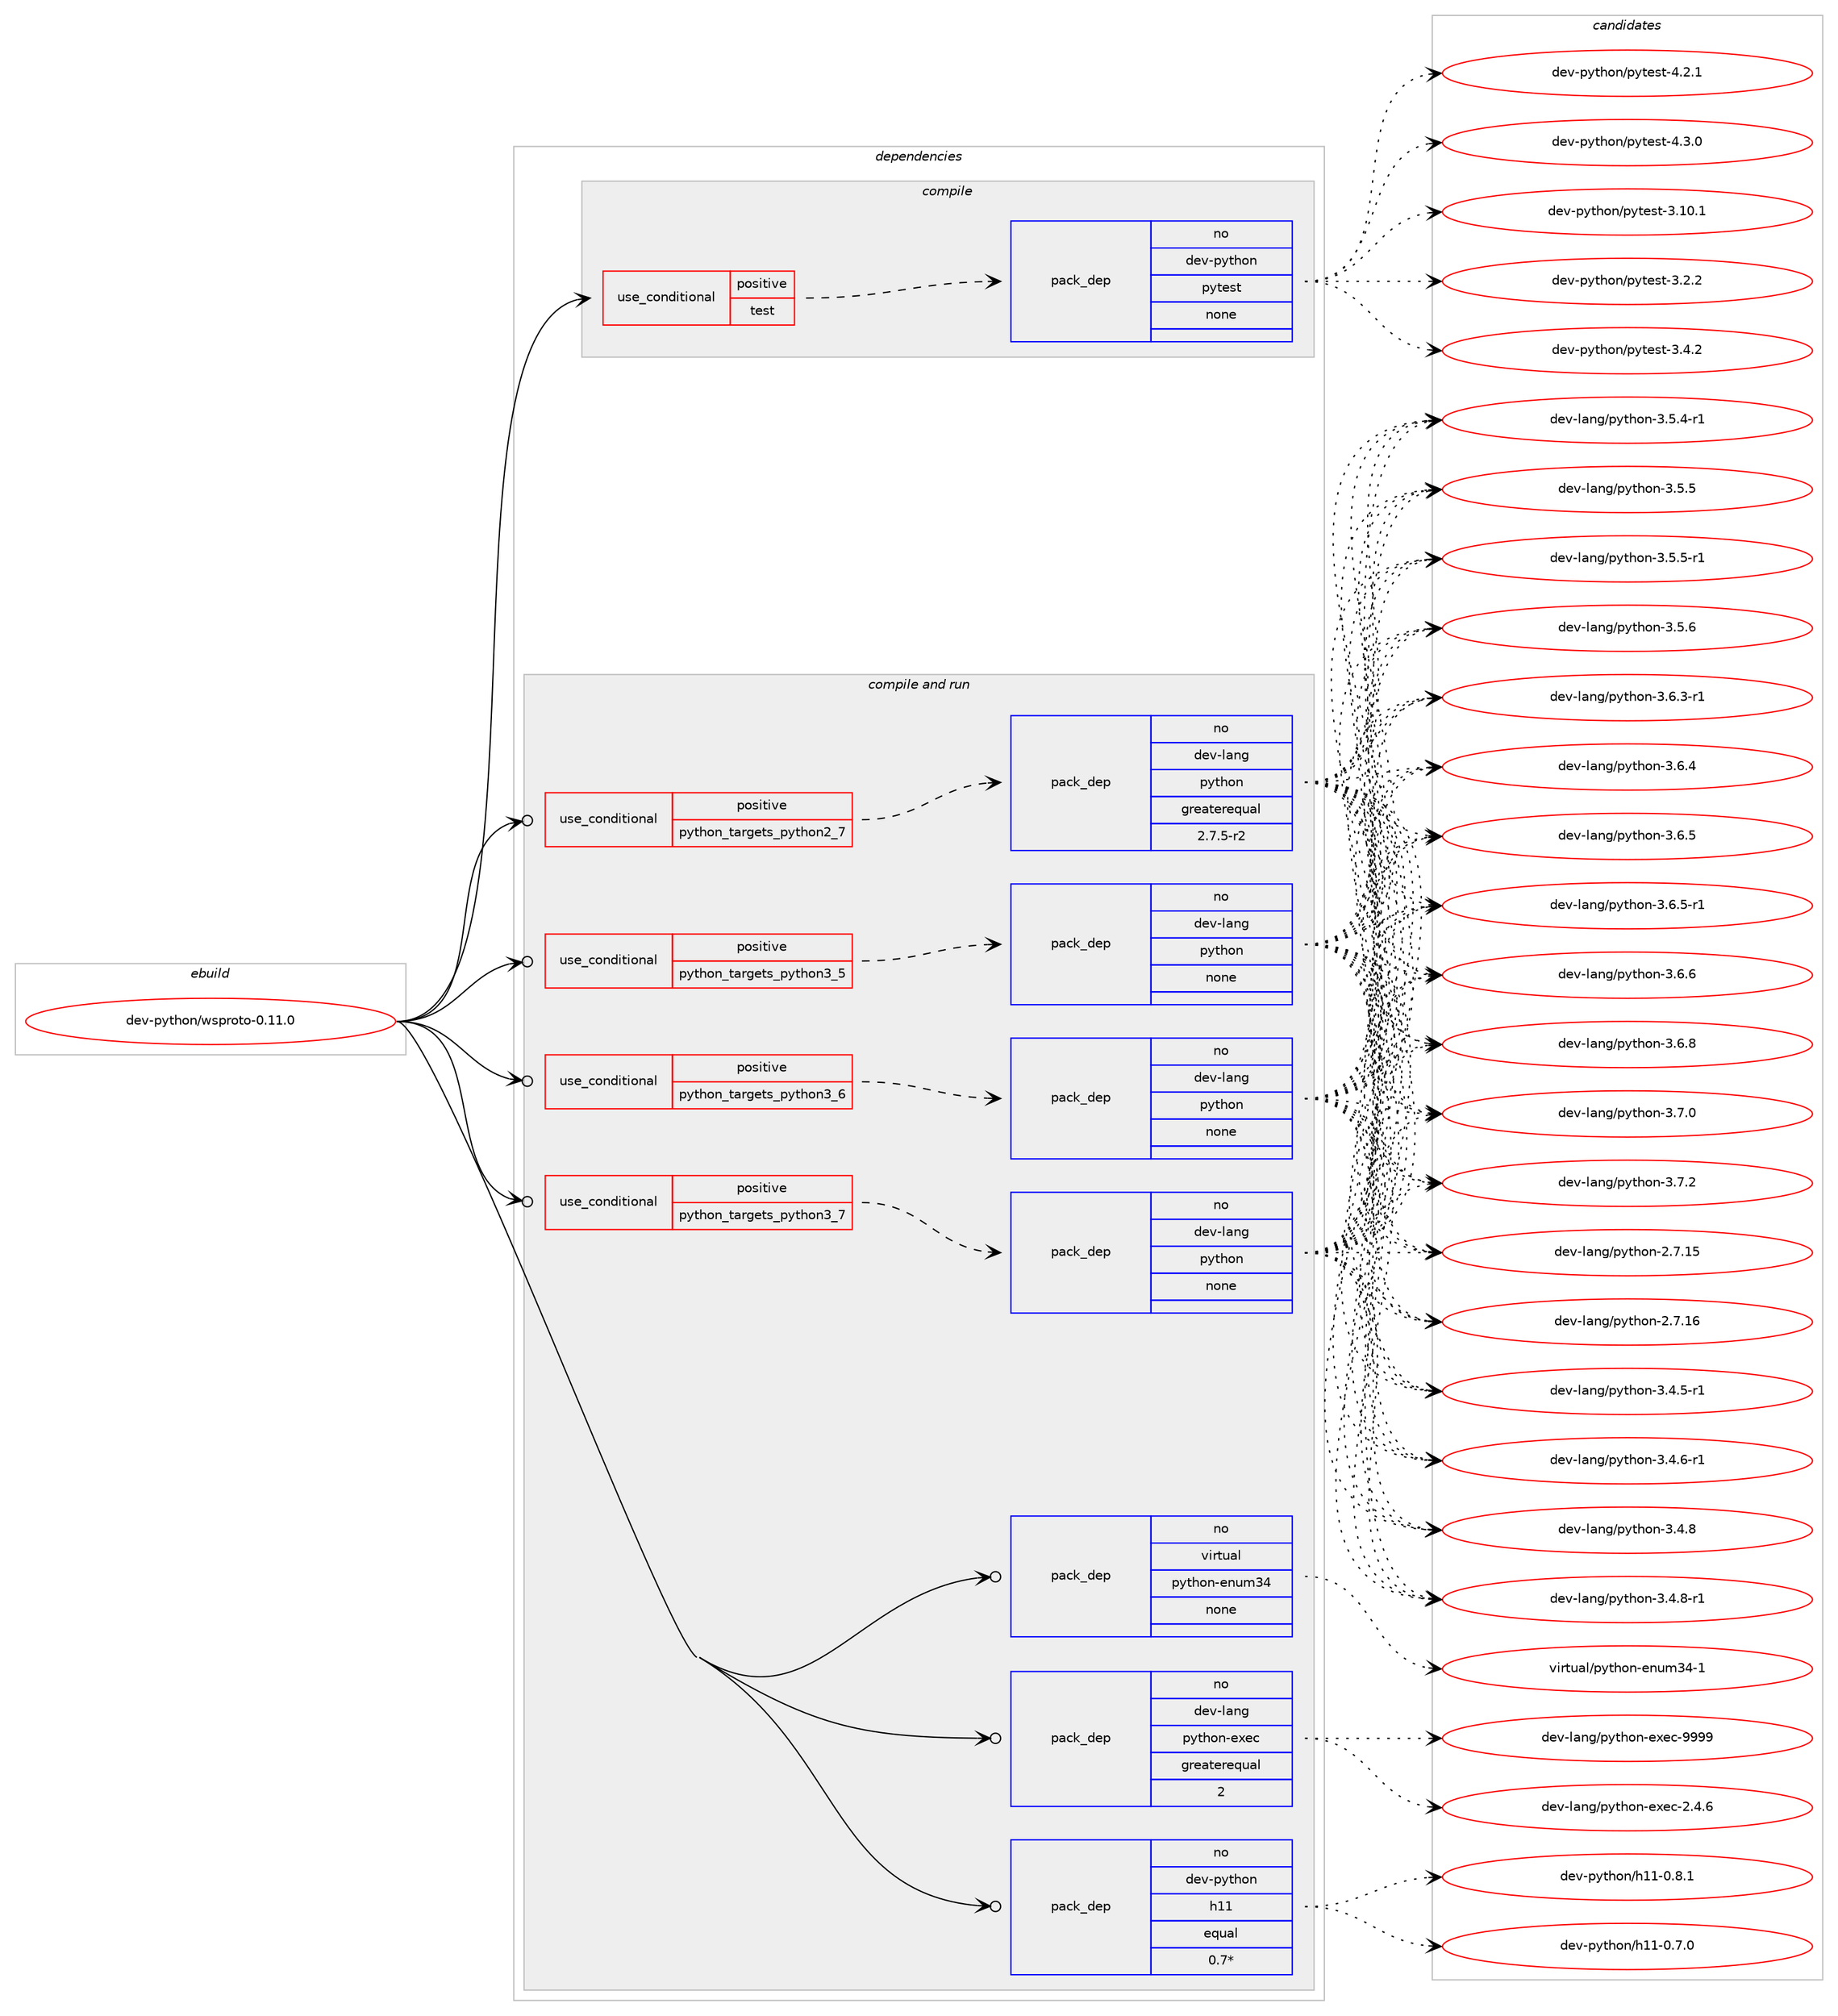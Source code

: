 digraph prolog {

# *************
# Graph options
# *************

newrank=true;
concentrate=true;
compound=true;
graph [rankdir=LR,fontname=Helvetica,fontsize=10,ranksep=1.5];#, ranksep=2.5, nodesep=0.2];
edge  [arrowhead=vee];
node  [fontname=Helvetica,fontsize=10];

# **********
# The ebuild
# **********

subgraph cluster_leftcol {
color=gray;
rank=same;
label=<<i>ebuild</i>>;
id [label="dev-python/wsproto-0.11.0", color=red, width=4, href="../dev-python/wsproto-0.11.0.svg"];
}

# ****************
# The dependencies
# ****************

subgraph cluster_midcol {
color=gray;
label=<<i>dependencies</i>>;
subgraph cluster_compile {
fillcolor="#eeeeee";
style=filled;
label=<<i>compile</i>>;
subgraph cond386951 {
dependency1448338 [label=<<TABLE BORDER="0" CELLBORDER="1" CELLSPACING="0" CELLPADDING="4"><TR><TD ROWSPAN="3" CELLPADDING="10">use_conditional</TD></TR><TR><TD>positive</TD></TR><TR><TD>test</TD></TR></TABLE>>, shape=none, color=red];
subgraph pack1038017 {
dependency1448339 [label=<<TABLE BORDER="0" CELLBORDER="1" CELLSPACING="0" CELLPADDING="4" WIDTH="220"><TR><TD ROWSPAN="6" CELLPADDING="30">pack_dep</TD></TR><TR><TD WIDTH="110">no</TD></TR><TR><TD>dev-python</TD></TR><TR><TD>pytest</TD></TR><TR><TD>none</TD></TR><TR><TD></TD></TR></TABLE>>, shape=none, color=blue];
}
dependency1448338:e -> dependency1448339:w [weight=20,style="dashed",arrowhead="vee"];
}
id:e -> dependency1448338:w [weight=20,style="solid",arrowhead="vee"];
}
subgraph cluster_compileandrun {
fillcolor="#eeeeee";
style=filled;
label=<<i>compile and run</i>>;
subgraph cond386952 {
dependency1448340 [label=<<TABLE BORDER="0" CELLBORDER="1" CELLSPACING="0" CELLPADDING="4"><TR><TD ROWSPAN="3" CELLPADDING="10">use_conditional</TD></TR><TR><TD>positive</TD></TR><TR><TD>python_targets_python2_7</TD></TR></TABLE>>, shape=none, color=red];
subgraph pack1038018 {
dependency1448341 [label=<<TABLE BORDER="0" CELLBORDER="1" CELLSPACING="0" CELLPADDING="4" WIDTH="220"><TR><TD ROWSPAN="6" CELLPADDING="30">pack_dep</TD></TR><TR><TD WIDTH="110">no</TD></TR><TR><TD>dev-lang</TD></TR><TR><TD>python</TD></TR><TR><TD>greaterequal</TD></TR><TR><TD>2.7.5-r2</TD></TR></TABLE>>, shape=none, color=blue];
}
dependency1448340:e -> dependency1448341:w [weight=20,style="dashed",arrowhead="vee"];
}
id:e -> dependency1448340:w [weight=20,style="solid",arrowhead="odotvee"];
subgraph cond386953 {
dependency1448342 [label=<<TABLE BORDER="0" CELLBORDER="1" CELLSPACING="0" CELLPADDING="4"><TR><TD ROWSPAN="3" CELLPADDING="10">use_conditional</TD></TR><TR><TD>positive</TD></TR><TR><TD>python_targets_python3_5</TD></TR></TABLE>>, shape=none, color=red];
subgraph pack1038019 {
dependency1448343 [label=<<TABLE BORDER="0" CELLBORDER="1" CELLSPACING="0" CELLPADDING="4" WIDTH="220"><TR><TD ROWSPAN="6" CELLPADDING="30">pack_dep</TD></TR><TR><TD WIDTH="110">no</TD></TR><TR><TD>dev-lang</TD></TR><TR><TD>python</TD></TR><TR><TD>none</TD></TR><TR><TD></TD></TR></TABLE>>, shape=none, color=blue];
}
dependency1448342:e -> dependency1448343:w [weight=20,style="dashed",arrowhead="vee"];
}
id:e -> dependency1448342:w [weight=20,style="solid",arrowhead="odotvee"];
subgraph cond386954 {
dependency1448344 [label=<<TABLE BORDER="0" CELLBORDER="1" CELLSPACING="0" CELLPADDING="4"><TR><TD ROWSPAN="3" CELLPADDING="10">use_conditional</TD></TR><TR><TD>positive</TD></TR><TR><TD>python_targets_python3_6</TD></TR></TABLE>>, shape=none, color=red];
subgraph pack1038020 {
dependency1448345 [label=<<TABLE BORDER="0" CELLBORDER="1" CELLSPACING="0" CELLPADDING="4" WIDTH="220"><TR><TD ROWSPAN="6" CELLPADDING="30">pack_dep</TD></TR><TR><TD WIDTH="110">no</TD></TR><TR><TD>dev-lang</TD></TR><TR><TD>python</TD></TR><TR><TD>none</TD></TR><TR><TD></TD></TR></TABLE>>, shape=none, color=blue];
}
dependency1448344:e -> dependency1448345:w [weight=20,style="dashed",arrowhead="vee"];
}
id:e -> dependency1448344:w [weight=20,style="solid",arrowhead="odotvee"];
subgraph cond386955 {
dependency1448346 [label=<<TABLE BORDER="0" CELLBORDER="1" CELLSPACING="0" CELLPADDING="4"><TR><TD ROWSPAN="3" CELLPADDING="10">use_conditional</TD></TR><TR><TD>positive</TD></TR><TR><TD>python_targets_python3_7</TD></TR></TABLE>>, shape=none, color=red];
subgraph pack1038021 {
dependency1448347 [label=<<TABLE BORDER="0" CELLBORDER="1" CELLSPACING="0" CELLPADDING="4" WIDTH="220"><TR><TD ROWSPAN="6" CELLPADDING="30">pack_dep</TD></TR><TR><TD WIDTH="110">no</TD></TR><TR><TD>dev-lang</TD></TR><TR><TD>python</TD></TR><TR><TD>none</TD></TR><TR><TD></TD></TR></TABLE>>, shape=none, color=blue];
}
dependency1448346:e -> dependency1448347:w [weight=20,style="dashed",arrowhead="vee"];
}
id:e -> dependency1448346:w [weight=20,style="solid",arrowhead="odotvee"];
subgraph pack1038022 {
dependency1448348 [label=<<TABLE BORDER="0" CELLBORDER="1" CELLSPACING="0" CELLPADDING="4" WIDTH="220"><TR><TD ROWSPAN="6" CELLPADDING="30">pack_dep</TD></TR><TR><TD WIDTH="110">no</TD></TR><TR><TD>dev-lang</TD></TR><TR><TD>python-exec</TD></TR><TR><TD>greaterequal</TD></TR><TR><TD>2</TD></TR></TABLE>>, shape=none, color=blue];
}
id:e -> dependency1448348:w [weight=20,style="solid",arrowhead="odotvee"];
subgraph pack1038023 {
dependency1448349 [label=<<TABLE BORDER="0" CELLBORDER="1" CELLSPACING="0" CELLPADDING="4" WIDTH="220"><TR><TD ROWSPAN="6" CELLPADDING="30">pack_dep</TD></TR><TR><TD WIDTH="110">no</TD></TR><TR><TD>dev-python</TD></TR><TR><TD>h11</TD></TR><TR><TD>equal</TD></TR><TR><TD>0.7*</TD></TR></TABLE>>, shape=none, color=blue];
}
id:e -> dependency1448349:w [weight=20,style="solid",arrowhead="odotvee"];
subgraph pack1038024 {
dependency1448350 [label=<<TABLE BORDER="0" CELLBORDER="1" CELLSPACING="0" CELLPADDING="4" WIDTH="220"><TR><TD ROWSPAN="6" CELLPADDING="30">pack_dep</TD></TR><TR><TD WIDTH="110">no</TD></TR><TR><TD>virtual</TD></TR><TR><TD>python-enum34</TD></TR><TR><TD>none</TD></TR><TR><TD></TD></TR></TABLE>>, shape=none, color=blue];
}
id:e -> dependency1448350:w [weight=20,style="solid",arrowhead="odotvee"];
}
subgraph cluster_run {
fillcolor="#eeeeee";
style=filled;
label=<<i>run</i>>;
}
}

# **************
# The candidates
# **************

subgraph cluster_choices {
rank=same;
color=gray;
label=<<i>candidates</i>>;

subgraph choice1038017 {
color=black;
nodesep=1;
choice100101118451121211161041111104711212111610111511645514649484649 [label="dev-python/pytest-3.10.1", color=red, width=4,href="../dev-python/pytest-3.10.1.svg"];
choice1001011184511212111610411111047112121116101115116455146504650 [label="dev-python/pytest-3.2.2", color=red, width=4,href="../dev-python/pytest-3.2.2.svg"];
choice1001011184511212111610411111047112121116101115116455146524650 [label="dev-python/pytest-3.4.2", color=red, width=4,href="../dev-python/pytest-3.4.2.svg"];
choice1001011184511212111610411111047112121116101115116455246504649 [label="dev-python/pytest-4.2.1", color=red, width=4,href="../dev-python/pytest-4.2.1.svg"];
choice1001011184511212111610411111047112121116101115116455246514648 [label="dev-python/pytest-4.3.0", color=red, width=4,href="../dev-python/pytest-4.3.0.svg"];
dependency1448339:e -> choice100101118451121211161041111104711212111610111511645514649484649:w [style=dotted,weight="100"];
dependency1448339:e -> choice1001011184511212111610411111047112121116101115116455146504650:w [style=dotted,weight="100"];
dependency1448339:e -> choice1001011184511212111610411111047112121116101115116455146524650:w [style=dotted,weight="100"];
dependency1448339:e -> choice1001011184511212111610411111047112121116101115116455246504649:w [style=dotted,weight="100"];
dependency1448339:e -> choice1001011184511212111610411111047112121116101115116455246514648:w [style=dotted,weight="100"];
}
subgraph choice1038018 {
color=black;
nodesep=1;
choice10010111845108971101034711212111610411111045504655464953 [label="dev-lang/python-2.7.15", color=red, width=4,href="../dev-lang/python-2.7.15.svg"];
choice10010111845108971101034711212111610411111045504655464954 [label="dev-lang/python-2.7.16", color=red, width=4,href="../dev-lang/python-2.7.16.svg"];
choice1001011184510897110103471121211161041111104551465246534511449 [label="dev-lang/python-3.4.5-r1", color=red, width=4,href="../dev-lang/python-3.4.5-r1.svg"];
choice1001011184510897110103471121211161041111104551465246544511449 [label="dev-lang/python-3.4.6-r1", color=red, width=4,href="../dev-lang/python-3.4.6-r1.svg"];
choice100101118451089711010347112121116104111110455146524656 [label="dev-lang/python-3.4.8", color=red, width=4,href="../dev-lang/python-3.4.8.svg"];
choice1001011184510897110103471121211161041111104551465246564511449 [label="dev-lang/python-3.4.8-r1", color=red, width=4,href="../dev-lang/python-3.4.8-r1.svg"];
choice1001011184510897110103471121211161041111104551465346524511449 [label="dev-lang/python-3.5.4-r1", color=red, width=4,href="../dev-lang/python-3.5.4-r1.svg"];
choice100101118451089711010347112121116104111110455146534653 [label="dev-lang/python-3.5.5", color=red, width=4,href="../dev-lang/python-3.5.5.svg"];
choice1001011184510897110103471121211161041111104551465346534511449 [label="dev-lang/python-3.5.5-r1", color=red, width=4,href="../dev-lang/python-3.5.5-r1.svg"];
choice100101118451089711010347112121116104111110455146534654 [label="dev-lang/python-3.5.6", color=red, width=4,href="../dev-lang/python-3.5.6.svg"];
choice1001011184510897110103471121211161041111104551465446514511449 [label="dev-lang/python-3.6.3-r1", color=red, width=4,href="../dev-lang/python-3.6.3-r1.svg"];
choice100101118451089711010347112121116104111110455146544652 [label="dev-lang/python-3.6.4", color=red, width=4,href="../dev-lang/python-3.6.4.svg"];
choice100101118451089711010347112121116104111110455146544653 [label="dev-lang/python-3.6.5", color=red, width=4,href="../dev-lang/python-3.6.5.svg"];
choice1001011184510897110103471121211161041111104551465446534511449 [label="dev-lang/python-3.6.5-r1", color=red, width=4,href="../dev-lang/python-3.6.5-r1.svg"];
choice100101118451089711010347112121116104111110455146544654 [label="dev-lang/python-3.6.6", color=red, width=4,href="../dev-lang/python-3.6.6.svg"];
choice100101118451089711010347112121116104111110455146544656 [label="dev-lang/python-3.6.8", color=red, width=4,href="../dev-lang/python-3.6.8.svg"];
choice100101118451089711010347112121116104111110455146554648 [label="dev-lang/python-3.7.0", color=red, width=4,href="../dev-lang/python-3.7.0.svg"];
choice100101118451089711010347112121116104111110455146554650 [label="dev-lang/python-3.7.2", color=red, width=4,href="../dev-lang/python-3.7.2.svg"];
dependency1448341:e -> choice10010111845108971101034711212111610411111045504655464953:w [style=dotted,weight="100"];
dependency1448341:e -> choice10010111845108971101034711212111610411111045504655464954:w [style=dotted,weight="100"];
dependency1448341:e -> choice1001011184510897110103471121211161041111104551465246534511449:w [style=dotted,weight="100"];
dependency1448341:e -> choice1001011184510897110103471121211161041111104551465246544511449:w [style=dotted,weight="100"];
dependency1448341:e -> choice100101118451089711010347112121116104111110455146524656:w [style=dotted,weight="100"];
dependency1448341:e -> choice1001011184510897110103471121211161041111104551465246564511449:w [style=dotted,weight="100"];
dependency1448341:e -> choice1001011184510897110103471121211161041111104551465346524511449:w [style=dotted,weight="100"];
dependency1448341:e -> choice100101118451089711010347112121116104111110455146534653:w [style=dotted,weight="100"];
dependency1448341:e -> choice1001011184510897110103471121211161041111104551465346534511449:w [style=dotted,weight="100"];
dependency1448341:e -> choice100101118451089711010347112121116104111110455146534654:w [style=dotted,weight="100"];
dependency1448341:e -> choice1001011184510897110103471121211161041111104551465446514511449:w [style=dotted,weight="100"];
dependency1448341:e -> choice100101118451089711010347112121116104111110455146544652:w [style=dotted,weight="100"];
dependency1448341:e -> choice100101118451089711010347112121116104111110455146544653:w [style=dotted,weight="100"];
dependency1448341:e -> choice1001011184510897110103471121211161041111104551465446534511449:w [style=dotted,weight="100"];
dependency1448341:e -> choice100101118451089711010347112121116104111110455146544654:w [style=dotted,weight="100"];
dependency1448341:e -> choice100101118451089711010347112121116104111110455146544656:w [style=dotted,weight="100"];
dependency1448341:e -> choice100101118451089711010347112121116104111110455146554648:w [style=dotted,weight="100"];
dependency1448341:e -> choice100101118451089711010347112121116104111110455146554650:w [style=dotted,weight="100"];
}
subgraph choice1038019 {
color=black;
nodesep=1;
choice10010111845108971101034711212111610411111045504655464953 [label="dev-lang/python-2.7.15", color=red, width=4,href="../dev-lang/python-2.7.15.svg"];
choice10010111845108971101034711212111610411111045504655464954 [label="dev-lang/python-2.7.16", color=red, width=4,href="../dev-lang/python-2.7.16.svg"];
choice1001011184510897110103471121211161041111104551465246534511449 [label="dev-lang/python-3.4.5-r1", color=red, width=4,href="../dev-lang/python-3.4.5-r1.svg"];
choice1001011184510897110103471121211161041111104551465246544511449 [label="dev-lang/python-3.4.6-r1", color=red, width=4,href="../dev-lang/python-3.4.6-r1.svg"];
choice100101118451089711010347112121116104111110455146524656 [label="dev-lang/python-3.4.8", color=red, width=4,href="../dev-lang/python-3.4.8.svg"];
choice1001011184510897110103471121211161041111104551465246564511449 [label="dev-lang/python-3.4.8-r1", color=red, width=4,href="../dev-lang/python-3.4.8-r1.svg"];
choice1001011184510897110103471121211161041111104551465346524511449 [label="dev-lang/python-3.5.4-r1", color=red, width=4,href="../dev-lang/python-3.5.4-r1.svg"];
choice100101118451089711010347112121116104111110455146534653 [label="dev-lang/python-3.5.5", color=red, width=4,href="../dev-lang/python-3.5.5.svg"];
choice1001011184510897110103471121211161041111104551465346534511449 [label="dev-lang/python-3.5.5-r1", color=red, width=4,href="../dev-lang/python-3.5.5-r1.svg"];
choice100101118451089711010347112121116104111110455146534654 [label="dev-lang/python-3.5.6", color=red, width=4,href="../dev-lang/python-3.5.6.svg"];
choice1001011184510897110103471121211161041111104551465446514511449 [label="dev-lang/python-3.6.3-r1", color=red, width=4,href="../dev-lang/python-3.6.3-r1.svg"];
choice100101118451089711010347112121116104111110455146544652 [label="dev-lang/python-3.6.4", color=red, width=4,href="../dev-lang/python-3.6.4.svg"];
choice100101118451089711010347112121116104111110455146544653 [label="dev-lang/python-3.6.5", color=red, width=4,href="../dev-lang/python-3.6.5.svg"];
choice1001011184510897110103471121211161041111104551465446534511449 [label="dev-lang/python-3.6.5-r1", color=red, width=4,href="../dev-lang/python-3.6.5-r1.svg"];
choice100101118451089711010347112121116104111110455146544654 [label="dev-lang/python-3.6.6", color=red, width=4,href="../dev-lang/python-3.6.6.svg"];
choice100101118451089711010347112121116104111110455146544656 [label="dev-lang/python-3.6.8", color=red, width=4,href="../dev-lang/python-3.6.8.svg"];
choice100101118451089711010347112121116104111110455146554648 [label="dev-lang/python-3.7.0", color=red, width=4,href="../dev-lang/python-3.7.0.svg"];
choice100101118451089711010347112121116104111110455146554650 [label="dev-lang/python-3.7.2", color=red, width=4,href="../dev-lang/python-3.7.2.svg"];
dependency1448343:e -> choice10010111845108971101034711212111610411111045504655464953:w [style=dotted,weight="100"];
dependency1448343:e -> choice10010111845108971101034711212111610411111045504655464954:w [style=dotted,weight="100"];
dependency1448343:e -> choice1001011184510897110103471121211161041111104551465246534511449:w [style=dotted,weight="100"];
dependency1448343:e -> choice1001011184510897110103471121211161041111104551465246544511449:w [style=dotted,weight="100"];
dependency1448343:e -> choice100101118451089711010347112121116104111110455146524656:w [style=dotted,weight="100"];
dependency1448343:e -> choice1001011184510897110103471121211161041111104551465246564511449:w [style=dotted,weight="100"];
dependency1448343:e -> choice1001011184510897110103471121211161041111104551465346524511449:w [style=dotted,weight="100"];
dependency1448343:e -> choice100101118451089711010347112121116104111110455146534653:w [style=dotted,weight="100"];
dependency1448343:e -> choice1001011184510897110103471121211161041111104551465346534511449:w [style=dotted,weight="100"];
dependency1448343:e -> choice100101118451089711010347112121116104111110455146534654:w [style=dotted,weight="100"];
dependency1448343:e -> choice1001011184510897110103471121211161041111104551465446514511449:w [style=dotted,weight="100"];
dependency1448343:e -> choice100101118451089711010347112121116104111110455146544652:w [style=dotted,weight="100"];
dependency1448343:e -> choice100101118451089711010347112121116104111110455146544653:w [style=dotted,weight="100"];
dependency1448343:e -> choice1001011184510897110103471121211161041111104551465446534511449:w [style=dotted,weight="100"];
dependency1448343:e -> choice100101118451089711010347112121116104111110455146544654:w [style=dotted,weight="100"];
dependency1448343:e -> choice100101118451089711010347112121116104111110455146544656:w [style=dotted,weight="100"];
dependency1448343:e -> choice100101118451089711010347112121116104111110455146554648:w [style=dotted,weight="100"];
dependency1448343:e -> choice100101118451089711010347112121116104111110455146554650:w [style=dotted,weight="100"];
}
subgraph choice1038020 {
color=black;
nodesep=1;
choice10010111845108971101034711212111610411111045504655464953 [label="dev-lang/python-2.7.15", color=red, width=4,href="../dev-lang/python-2.7.15.svg"];
choice10010111845108971101034711212111610411111045504655464954 [label="dev-lang/python-2.7.16", color=red, width=4,href="../dev-lang/python-2.7.16.svg"];
choice1001011184510897110103471121211161041111104551465246534511449 [label="dev-lang/python-3.4.5-r1", color=red, width=4,href="../dev-lang/python-3.4.5-r1.svg"];
choice1001011184510897110103471121211161041111104551465246544511449 [label="dev-lang/python-3.4.6-r1", color=red, width=4,href="../dev-lang/python-3.4.6-r1.svg"];
choice100101118451089711010347112121116104111110455146524656 [label="dev-lang/python-3.4.8", color=red, width=4,href="../dev-lang/python-3.4.8.svg"];
choice1001011184510897110103471121211161041111104551465246564511449 [label="dev-lang/python-3.4.8-r1", color=red, width=4,href="../dev-lang/python-3.4.8-r1.svg"];
choice1001011184510897110103471121211161041111104551465346524511449 [label="dev-lang/python-3.5.4-r1", color=red, width=4,href="../dev-lang/python-3.5.4-r1.svg"];
choice100101118451089711010347112121116104111110455146534653 [label="dev-lang/python-3.5.5", color=red, width=4,href="../dev-lang/python-3.5.5.svg"];
choice1001011184510897110103471121211161041111104551465346534511449 [label="dev-lang/python-3.5.5-r1", color=red, width=4,href="../dev-lang/python-3.5.5-r1.svg"];
choice100101118451089711010347112121116104111110455146534654 [label="dev-lang/python-3.5.6", color=red, width=4,href="../dev-lang/python-3.5.6.svg"];
choice1001011184510897110103471121211161041111104551465446514511449 [label="dev-lang/python-3.6.3-r1", color=red, width=4,href="../dev-lang/python-3.6.3-r1.svg"];
choice100101118451089711010347112121116104111110455146544652 [label="dev-lang/python-3.6.4", color=red, width=4,href="../dev-lang/python-3.6.4.svg"];
choice100101118451089711010347112121116104111110455146544653 [label="dev-lang/python-3.6.5", color=red, width=4,href="../dev-lang/python-3.6.5.svg"];
choice1001011184510897110103471121211161041111104551465446534511449 [label="dev-lang/python-3.6.5-r1", color=red, width=4,href="../dev-lang/python-3.6.5-r1.svg"];
choice100101118451089711010347112121116104111110455146544654 [label="dev-lang/python-3.6.6", color=red, width=4,href="../dev-lang/python-3.6.6.svg"];
choice100101118451089711010347112121116104111110455146544656 [label="dev-lang/python-3.6.8", color=red, width=4,href="../dev-lang/python-3.6.8.svg"];
choice100101118451089711010347112121116104111110455146554648 [label="dev-lang/python-3.7.0", color=red, width=4,href="../dev-lang/python-3.7.0.svg"];
choice100101118451089711010347112121116104111110455146554650 [label="dev-lang/python-3.7.2", color=red, width=4,href="../dev-lang/python-3.7.2.svg"];
dependency1448345:e -> choice10010111845108971101034711212111610411111045504655464953:w [style=dotted,weight="100"];
dependency1448345:e -> choice10010111845108971101034711212111610411111045504655464954:w [style=dotted,weight="100"];
dependency1448345:e -> choice1001011184510897110103471121211161041111104551465246534511449:w [style=dotted,weight="100"];
dependency1448345:e -> choice1001011184510897110103471121211161041111104551465246544511449:w [style=dotted,weight="100"];
dependency1448345:e -> choice100101118451089711010347112121116104111110455146524656:w [style=dotted,weight="100"];
dependency1448345:e -> choice1001011184510897110103471121211161041111104551465246564511449:w [style=dotted,weight="100"];
dependency1448345:e -> choice1001011184510897110103471121211161041111104551465346524511449:w [style=dotted,weight="100"];
dependency1448345:e -> choice100101118451089711010347112121116104111110455146534653:w [style=dotted,weight="100"];
dependency1448345:e -> choice1001011184510897110103471121211161041111104551465346534511449:w [style=dotted,weight="100"];
dependency1448345:e -> choice100101118451089711010347112121116104111110455146534654:w [style=dotted,weight="100"];
dependency1448345:e -> choice1001011184510897110103471121211161041111104551465446514511449:w [style=dotted,weight="100"];
dependency1448345:e -> choice100101118451089711010347112121116104111110455146544652:w [style=dotted,weight="100"];
dependency1448345:e -> choice100101118451089711010347112121116104111110455146544653:w [style=dotted,weight="100"];
dependency1448345:e -> choice1001011184510897110103471121211161041111104551465446534511449:w [style=dotted,weight="100"];
dependency1448345:e -> choice100101118451089711010347112121116104111110455146544654:w [style=dotted,weight="100"];
dependency1448345:e -> choice100101118451089711010347112121116104111110455146544656:w [style=dotted,weight="100"];
dependency1448345:e -> choice100101118451089711010347112121116104111110455146554648:w [style=dotted,weight="100"];
dependency1448345:e -> choice100101118451089711010347112121116104111110455146554650:w [style=dotted,weight="100"];
}
subgraph choice1038021 {
color=black;
nodesep=1;
choice10010111845108971101034711212111610411111045504655464953 [label="dev-lang/python-2.7.15", color=red, width=4,href="../dev-lang/python-2.7.15.svg"];
choice10010111845108971101034711212111610411111045504655464954 [label="dev-lang/python-2.7.16", color=red, width=4,href="../dev-lang/python-2.7.16.svg"];
choice1001011184510897110103471121211161041111104551465246534511449 [label="dev-lang/python-3.4.5-r1", color=red, width=4,href="../dev-lang/python-3.4.5-r1.svg"];
choice1001011184510897110103471121211161041111104551465246544511449 [label="dev-lang/python-3.4.6-r1", color=red, width=4,href="../dev-lang/python-3.4.6-r1.svg"];
choice100101118451089711010347112121116104111110455146524656 [label="dev-lang/python-3.4.8", color=red, width=4,href="../dev-lang/python-3.4.8.svg"];
choice1001011184510897110103471121211161041111104551465246564511449 [label="dev-lang/python-3.4.8-r1", color=red, width=4,href="../dev-lang/python-3.4.8-r1.svg"];
choice1001011184510897110103471121211161041111104551465346524511449 [label="dev-lang/python-3.5.4-r1", color=red, width=4,href="../dev-lang/python-3.5.4-r1.svg"];
choice100101118451089711010347112121116104111110455146534653 [label="dev-lang/python-3.5.5", color=red, width=4,href="../dev-lang/python-3.5.5.svg"];
choice1001011184510897110103471121211161041111104551465346534511449 [label="dev-lang/python-3.5.5-r1", color=red, width=4,href="../dev-lang/python-3.5.5-r1.svg"];
choice100101118451089711010347112121116104111110455146534654 [label="dev-lang/python-3.5.6", color=red, width=4,href="../dev-lang/python-3.5.6.svg"];
choice1001011184510897110103471121211161041111104551465446514511449 [label="dev-lang/python-3.6.3-r1", color=red, width=4,href="../dev-lang/python-3.6.3-r1.svg"];
choice100101118451089711010347112121116104111110455146544652 [label="dev-lang/python-3.6.4", color=red, width=4,href="../dev-lang/python-3.6.4.svg"];
choice100101118451089711010347112121116104111110455146544653 [label="dev-lang/python-3.6.5", color=red, width=4,href="../dev-lang/python-3.6.5.svg"];
choice1001011184510897110103471121211161041111104551465446534511449 [label="dev-lang/python-3.6.5-r1", color=red, width=4,href="../dev-lang/python-3.6.5-r1.svg"];
choice100101118451089711010347112121116104111110455146544654 [label="dev-lang/python-3.6.6", color=red, width=4,href="../dev-lang/python-3.6.6.svg"];
choice100101118451089711010347112121116104111110455146544656 [label="dev-lang/python-3.6.8", color=red, width=4,href="../dev-lang/python-3.6.8.svg"];
choice100101118451089711010347112121116104111110455146554648 [label="dev-lang/python-3.7.0", color=red, width=4,href="../dev-lang/python-3.7.0.svg"];
choice100101118451089711010347112121116104111110455146554650 [label="dev-lang/python-3.7.2", color=red, width=4,href="../dev-lang/python-3.7.2.svg"];
dependency1448347:e -> choice10010111845108971101034711212111610411111045504655464953:w [style=dotted,weight="100"];
dependency1448347:e -> choice10010111845108971101034711212111610411111045504655464954:w [style=dotted,weight="100"];
dependency1448347:e -> choice1001011184510897110103471121211161041111104551465246534511449:w [style=dotted,weight="100"];
dependency1448347:e -> choice1001011184510897110103471121211161041111104551465246544511449:w [style=dotted,weight="100"];
dependency1448347:e -> choice100101118451089711010347112121116104111110455146524656:w [style=dotted,weight="100"];
dependency1448347:e -> choice1001011184510897110103471121211161041111104551465246564511449:w [style=dotted,weight="100"];
dependency1448347:e -> choice1001011184510897110103471121211161041111104551465346524511449:w [style=dotted,weight="100"];
dependency1448347:e -> choice100101118451089711010347112121116104111110455146534653:w [style=dotted,weight="100"];
dependency1448347:e -> choice1001011184510897110103471121211161041111104551465346534511449:w [style=dotted,weight="100"];
dependency1448347:e -> choice100101118451089711010347112121116104111110455146534654:w [style=dotted,weight="100"];
dependency1448347:e -> choice1001011184510897110103471121211161041111104551465446514511449:w [style=dotted,weight="100"];
dependency1448347:e -> choice100101118451089711010347112121116104111110455146544652:w [style=dotted,weight="100"];
dependency1448347:e -> choice100101118451089711010347112121116104111110455146544653:w [style=dotted,weight="100"];
dependency1448347:e -> choice1001011184510897110103471121211161041111104551465446534511449:w [style=dotted,weight="100"];
dependency1448347:e -> choice100101118451089711010347112121116104111110455146544654:w [style=dotted,weight="100"];
dependency1448347:e -> choice100101118451089711010347112121116104111110455146544656:w [style=dotted,weight="100"];
dependency1448347:e -> choice100101118451089711010347112121116104111110455146554648:w [style=dotted,weight="100"];
dependency1448347:e -> choice100101118451089711010347112121116104111110455146554650:w [style=dotted,weight="100"];
}
subgraph choice1038022 {
color=black;
nodesep=1;
choice1001011184510897110103471121211161041111104510112010199455046524654 [label="dev-lang/python-exec-2.4.6", color=red, width=4,href="../dev-lang/python-exec-2.4.6.svg"];
choice10010111845108971101034711212111610411111045101120101994557575757 [label="dev-lang/python-exec-9999", color=red, width=4,href="../dev-lang/python-exec-9999.svg"];
dependency1448348:e -> choice1001011184510897110103471121211161041111104510112010199455046524654:w [style=dotted,weight="100"];
dependency1448348:e -> choice10010111845108971101034711212111610411111045101120101994557575757:w [style=dotted,weight="100"];
}
subgraph choice1038023 {
color=black;
nodesep=1;
choice10010111845112121116104111110471044949454846554648 [label="dev-python/h11-0.7.0", color=red, width=4,href="../dev-python/h11-0.7.0.svg"];
choice10010111845112121116104111110471044949454846564649 [label="dev-python/h11-0.8.1", color=red, width=4,href="../dev-python/h11-0.8.1.svg"];
dependency1448349:e -> choice10010111845112121116104111110471044949454846554648:w [style=dotted,weight="100"];
dependency1448349:e -> choice10010111845112121116104111110471044949454846564649:w [style=dotted,weight="100"];
}
subgraph choice1038024 {
color=black;
nodesep=1;
choice11810511411611797108471121211161041111104510111011710951524549 [label="virtual/python-enum34-1", color=red, width=4,href="../virtual/python-enum34-1.svg"];
dependency1448350:e -> choice11810511411611797108471121211161041111104510111011710951524549:w [style=dotted,weight="100"];
}
}

}
